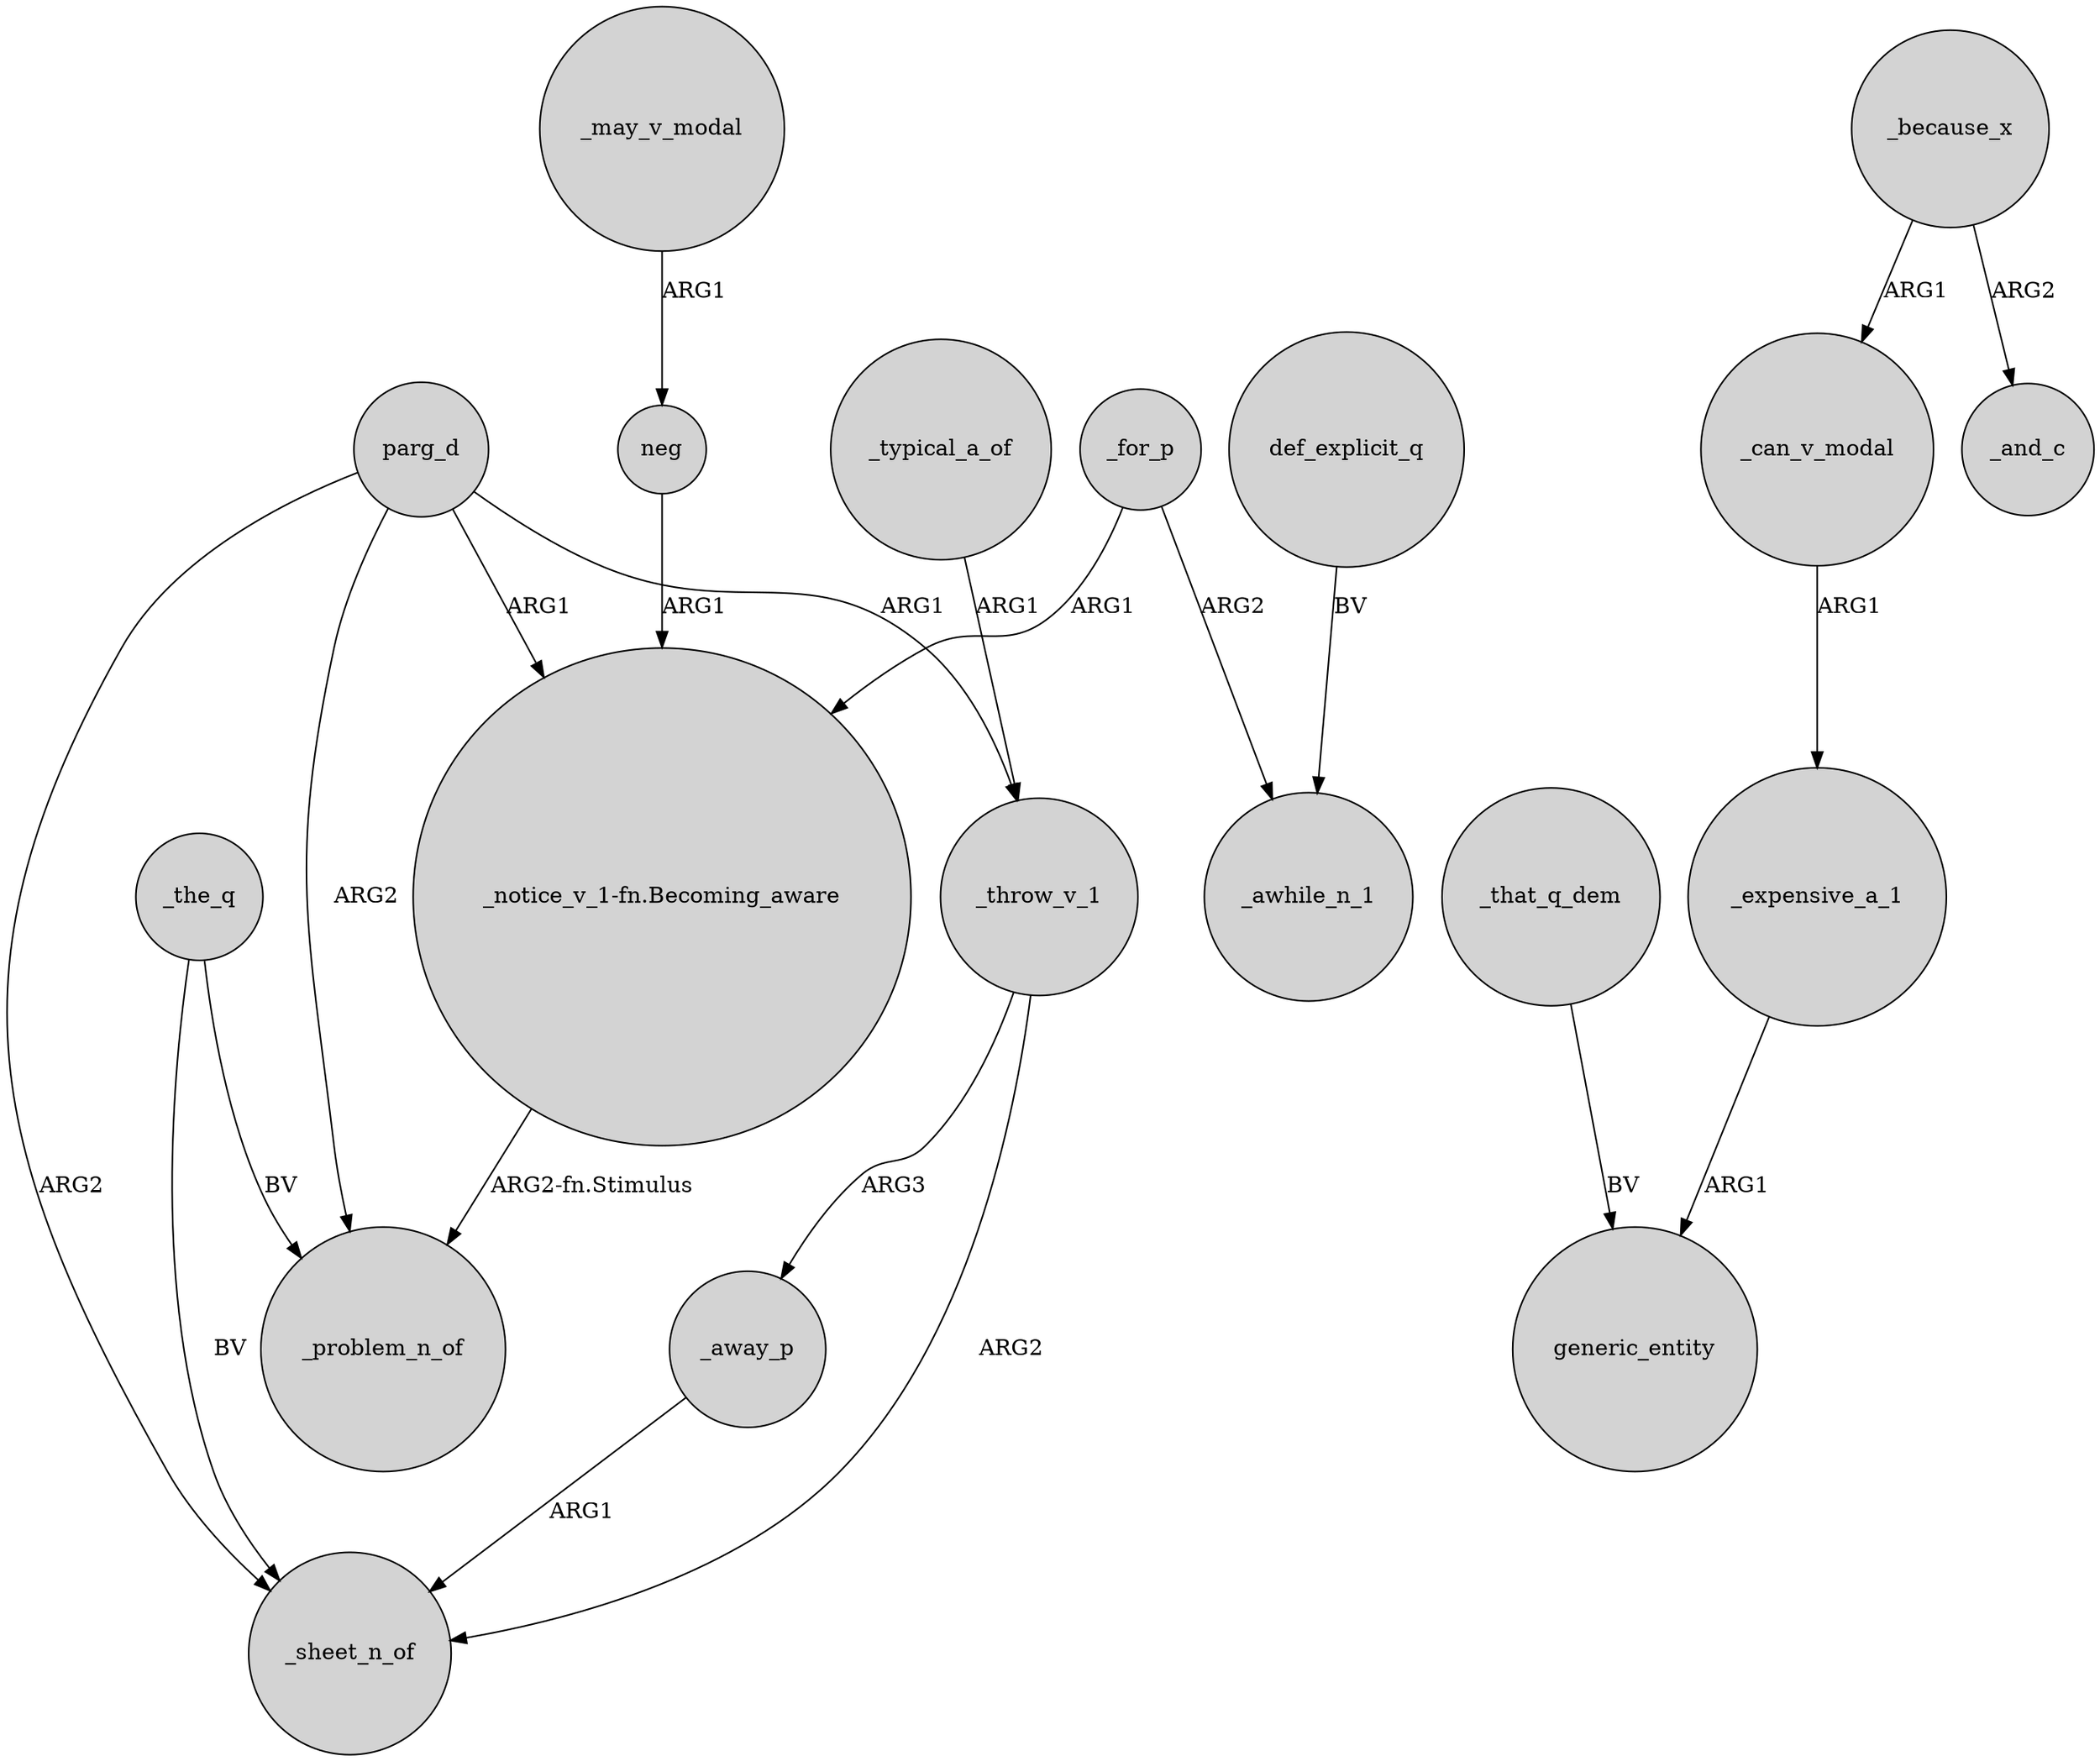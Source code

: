 digraph {
	node [shape=circle style=filled]
	_the_q -> _sheet_n_of [label=BV]
	_that_q_dem -> generic_entity [label=BV]
	_the_q -> _problem_n_of [label=BV]
	_typical_a_of -> _throw_v_1 [label=ARG1]
	_expensive_a_1 -> generic_entity [label=ARG1]
	_away_p -> _sheet_n_of [label=ARG1]
	def_explicit_q -> _awhile_n_1 [label=BV]
	_may_v_modal -> neg [label=ARG1]
	_for_p -> _awhile_n_1 [label=ARG2]
	parg_d -> _problem_n_of [label=ARG2]
	_throw_v_1 -> _sheet_n_of [label=ARG2]
	_throw_v_1 -> _away_p [label=ARG3]
	parg_d -> "_notice_v_1-fn.Becoming_aware" [label=ARG1]
	_can_v_modal -> _expensive_a_1 [label=ARG1]
	_for_p -> "_notice_v_1-fn.Becoming_aware" [label=ARG1]
	parg_d -> _sheet_n_of [label=ARG2]
	"_notice_v_1-fn.Becoming_aware" -> _problem_n_of [label="ARG2-fn.Stimulus"]
	parg_d -> _throw_v_1 [label=ARG1]
	_because_x -> _can_v_modal [label=ARG1]
	neg -> "_notice_v_1-fn.Becoming_aware" [label=ARG1]
	_because_x -> _and_c [label=ARG2]
}
